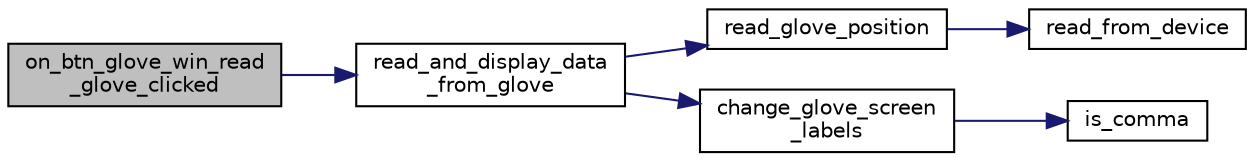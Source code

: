 digraph "on_btn_glove_win_read_glove_clicked"
{
  edge [fontname="Helvetica",fontsize="10",labelfontname="Helvetica",labelfontsize="10"];
  node [fontname="Helvetica",fontsize="10",shape=record];
  rankdir="LR";
  Node48 [label="on_btn_glove_win_read\l_glove_clicked",height=0.2,width=0.4,color="black", fillcolor="grey75", style="filled", fontcolor="black"];
  Node48 -> Node49 [color="midnightblue",fontsize="10",style="solid",fontname="Helvetica"];
  Node49 [label="read_and_display_data\l_from_glove",height=0.2,width=0.4,color="black", fillcolor="white", style="filled",URL="$main_8c.html#af097ecc2dc18e3f70eeb8c0e2ffe0aab",tooltip="Read fingers positions from glove. "];
  Node49 -> Node50 [color="midnightblue",fontsize="10",style="solid",fontname="Helvetica"];
  Node50 [label="read_glove_position",height=0.2,width=0.4,color="black", fillcolor="white", style="filled",URL="$Hand_8c.html#a42c20d64e47e4b17689304c8241fd666",tooltip="Reads actual fingers positions from glove controller. "];
  Node50 -> Node51 [color="midnightblue",fontsize="10",style="solid",fontname="Helvetica"];
  Node51 [label="read_from_device",height=0.2,width=0.4,color="black", fillcolor="white", style="filled",URL="$Hand_8c.html#aa3b99a67181923f3d668d7f2537251d9",tooltip="Reads data from connected device via serial line. "];
  Node49 -> Node52 [color="midnightblue",fontsize="10",style="solid",fontname="Helvetica"];
  Node52 [label="change_glove_screen\l_labels",height=0.2,width=0.4,color="black", fillcolor="white", style="filled",URL="$main_8c.html#a8c83b7d0bfd54e2ce811e3bdd8b2a1aa",tooltip="Display fingers positions from glove. "];
  Node52 -> Node53 [color="midnightblue",fontsize="10",style="solid",fontname="Helvetica"];
  Node53 [label="is_comma",height=0.2,width=0.4,color="black", fillcolor="white", style="filled",URL="$main_8c.html#afeff434e2b57b8479a10ab6b0d83e8a2"];
}
